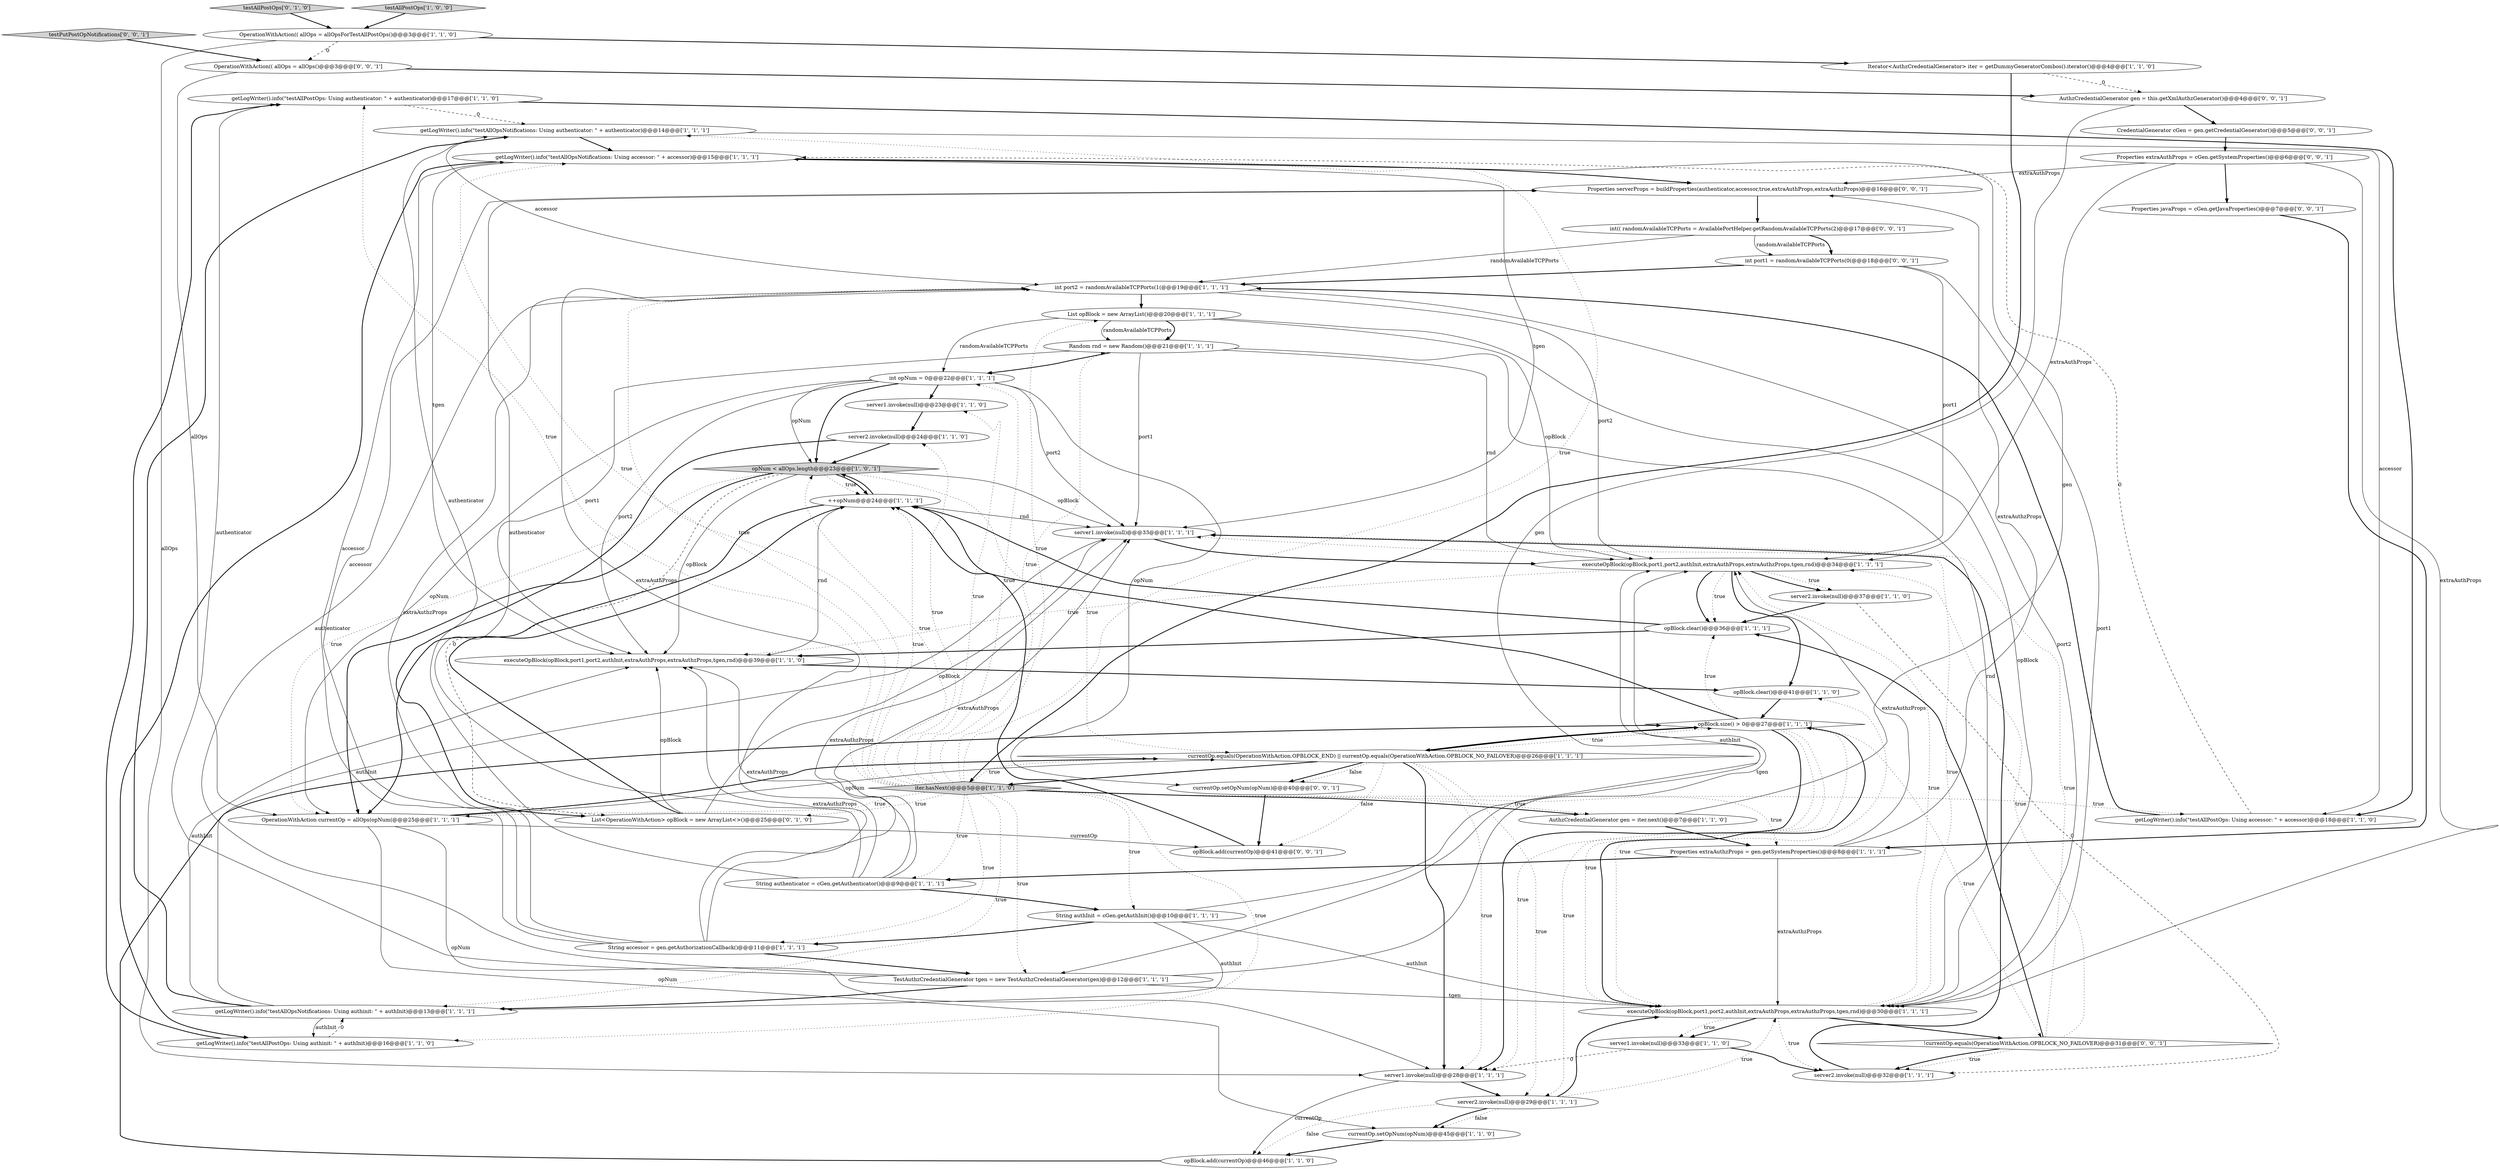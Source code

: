 digraph {
16 [style = filled, label = "getLogWriter().info(\"testAllPostOps: Using authenticator: \" + authenticator)@@@17@@@['1', '1', '0']", fillcolor = white, shape = ellipse image = "AAA0AAABBB1BBB"];
5 [style = filled, label = "++opNum@@@24@@@['1', '1', '1']", fillcolor = white, shape = ellipse image = "AAA0AAABBB1BBB"];
21 [style = filled, label = "iter.hasNext()@@@5@@@['1', '1', '0']", fillcolor = lightgray, shape = diamond image = "AAA0AAABBB1BBB"];
23 [style = filled, label = "currentOp.setOpNum(opNum)@@@45@@@['1', '1', '0']", fillcolor = white, shape = ellipse image = "AAA0AAABBB1BBB"];
42 [style = filled, label = "Properties javaProps = cGen.getJavaProperties()@@@7@@@['0', '0', '1']", fillcolor = white, shape = ellipse image = "AAA0AAABBB3BBB"];
27 [style = filled, label = "server1.invoke(null)@@@23@@@['1', '1', '0']", fillcolor = white, shape = ellipse image = "AAA0AAABBB1BBB"];
45 [style = filled, label = "testPutPostOpNotifications['0', '0', '1']", fillcolor = lightgray, shape = diamond image = "AAA0AAABBB3BBB"];
29 [style = filled, label = "opBlock.size() > 0@@@27@@@['1', '1', '1']", fillcolor = white, shape = diamond image = "AAA0AAABBB1BBB"];
39 [style = filled, label = "Random rnd = new Random()@@@21@@@['1', '1', '1']", fillcolor = white, shape = ellipse image = "AAA0AAABBB1BBB"];
19 [style = filled, label = "getLogWriter().info(\"testAllOpsNotifications: Using authenticator: \" + authenticator)@@@14@@@['1', '1', '1']", fillcolor = white, shape = ellipse image = "AAA0AAABBB1BBB"];
11 [style = filled, label = "int opNum = 0@@@22@@@['1', '1', '1']", fillcolor = white, shape = ellipse image = "AAA0AAABBB1BBB"];
38 [style = filled, label = "Iterator<AuthzCredentialGenerator> iter = getDummyGeneratorCombos().iterator()@@@4@@@['1', '1', '0']", fillcolor = white, shape = ellipse image = "AAA0AAABBB1BBB"];
15 [style = filled, label = "server2.invoke(null)@@@37@@@['1', '1', '0']", fillcolor = white, shape = ellipse image = "AAA0AAABBB1BBB"];
49 [style = filled, label = "int(( randomAvailableTCPPorts = AvailablePortHelper.getRandomAvailableTCPPorts(2)@@@17@@@['0', '0', '1']", fillcolor = white, shape = ellipse image = "AAA0AAABBB3BBB"];
17 [style = filled, label = "server2.invoke(null)@@@29@@@['1', '1', '1']", fillcolor = white, shape = ellipse image = "AAA0AAABBB1BBB"];
51 [style = filled, label = "CredentialGenerator cGen = gen.getCredentialGenerator()@@@5@@@['0', '0', '1']", fillcolor = white, shape = ellipse image = "AAA0AAABBB3BBB"];
18 [style = filled, label = "List opBlock = new ArrayList()@@@20@@@['1', '1', '1']", fillcolor = white, shape = ellipse image = "AAA0AAABBB1BBB"];
26 [style = filled, label = "getLogWriter().info(\"testAllOpsNotifications: Using authinit: \" + authInit)@@@13@@@['1', '1', '1']", fillcolor = white, shape = ellipse image = "AAA0AAABBB1BBB"];
31 [style = filled, label = "TestAuthzCredentialGenerator tgen = new TestAuthzCredentialGenerator(gen)@@@12@@@['1', '1', '1']", fillcolor = white, shape = ellipse image = "AAA0AAABBB1BBB"];
14 [style = filled, label = "getLogWriter().info(\"testAllOpsNotifications: Using accessor: \" + accessor)@@@15@@@['1', '1', '1']", fillcolor = white, shape = ellipse image = "AAA0AAABBB1BBB"];
48 [style = filled, label = "Properties serverProps = buildProperties(authenticator,accessor,true,extraAuthProps,extraAuthzProps)@@@16@@@['0', '0', '1']", fillcolor = white, shape = ellipse image = "AAA0AAABBB3BBB"];
52 [style = filled, label = "OperationWithAction(( allOps = allOps()@@@3@@@['0', '0', '1']", fillcolor = white, shape = ellipse image = "AAA0AAABBB3BBB"];
25 [style = filled, label = "int port2 = randomAvailableTCPPorts(1(@@@19@@@['1', '1', '1']", fillcolor = white, shape = ellipse image = "AAA0AAABBB1BBB"];
9 [style = filled, label = "server1.invoke(null)@@@33@@@['1', '1', '1']", fillcolor = white, shape = ellipse image = "AAA0AAABBB1BBB"];
37 [style = filled, label = "currentOp.equals(OperationWithAction.OPBLOCK_END) || currentOp.equals(OperationWithAction.OPBLOCK_NO_FAILOVER)@@@26@@@['1', '1', '1']", fillcolor = white, shape = diamond image = "AAA0AAABBB1BBB"];
24 [style = filled, label = "String accessor = gen.getAuthorizationCallback()@@@11@@@['1', '1', '1']", fillcolor = white, shape = ellipse image = "AAA0AAABBB1BBB"];
6 [style = filled, label = "getLogWriter().info(\"testAllPostOps: Using authinit: \" + authInit)@@@16@@@['1', '1', '0']", fillcolor = white, shape = ellipse image = "AAA0AAABBB1BBB"];
35 [style = filled, label = "server1.invoke(null)@@@28@@@['1', '1', '1']", fillcolor = white, shape = ellipse image = "AAA0AAABBB1BBB"];
4 [style = filled, label = "AuthzCredentialGenerator gen = iter.next()@@@7@@@['1', '1', '0']", fillcolor = white, shape = ellipse image = "AAA0AAABBB1BBB"];
41 [style = filled, label = "testAllPostOps['0', '1', '0']", fillcolor = lightgray, shape = diamond image = "AAA0AAABBB2BBB"];
50 [style = filled, label = "opBlock.add(currentOp)@@@41@@@['0', '0', '1']", fillcolor = white, shape = ellipse image = "AAA0AAABBB3BBB"];
28 [style = filled, label = "Properties extraAuthzProps = gen.getSystemProperties()@@@8@@@['1', '1', '1']", fillcolor = white, shape = ellipse image = "AAA0AAABBB1BBB"];
2 [style = filled, label = "opNum < allOps.length@@@23@@@['1', '0', '1']", fillcolor = lightgray, shape = diamond image = "AAA0AAABBB1BBB"];
1 [style = filled, label = "OperationWithAction currentOp = allOps(opNum(@@@25@@@['1', '1', '1']", fillcolor = white, shape = ellipse image = "AAA0AAABBB1BBB"];
12 [style = filled, label = "server2.invoke(null)@@@32@@@['1', '1', '1']", fillcolor = white, shape = ellipse image = "AAA0AAABBB1BBB"];
34 [style = filled, label = "opBlock.clear()@@@41@@@['1', '1', '0']", fillcolor = white, shape = ellipse image = "AAA0AAABBB1BBB"];
20 [style = filled, label = "getLogWriter().info(\"testAllPostOps: Using accessor: \" + accessor)@@@18@@@['1', '1', '0']", fillcolor = white, shape = ellipse image = "AAA0AAABBB1BBB"];
43 [style = filled, label = "Properties extraAuthProps = cGen.getSystemProperties()@@@6@@@['0', '0', '1']", fillcolor = white, shape = ellipse image = "AAA0AAABBB3BBB"];
46 [style = filled, label = "AuthzCredentialGenerator gen = this.getXmlAuthzGenerator()@@@4@@@['0', '0', '1']", fillcolor = white, shape = ellipse image = "AAA0AAABBB3BBB"];
10 [style = filled, label = "server2.invoke(null)@@@24@@@['1', '1', '0']", fillcolor = white, shape = ellipse image = "AAA0AAABBB1BBB"];
47 [style = filled, label = "currentOp.setOpNum(opNum)@@@40@@@['0', '0', '1']", fillcolor = white, shape = ellipse image = "AAA0AAABBB3BBB"];
22 [style = filled, label = "executeOpBlock(opBlock,port1,port2,authInit,extraAuthProps,extraAuthzProps,tgen,rnd)@@@34@@@['1', '1', '1']", fillcolor = white, shape = ellipse image = "AAA0AAABBB1BBB"];
0 [style = filled, label = "String authInit = cGen.getAuthInit()@@@10@@@['1', '1', '1']", fillcolor = white, shape = ellipse image = "AAA0AAABBB1BBB"];
36 [style = filled, label = "executeOpBlock(opBlock,port1,port2,authInit,extraAuthProps,extraAuthzProps,tgen,rnd)@@@39@@@['1', '1', '0']", fillcolor = white, shape = ellipse image = "AAA0AAABBB1BBB"];
40 [style = filled, label = "List<OperationWithAction> opBlock = new ArrayList<>()@@@25@@@['0', '1', '0']", fillcolor = white, shape = ellipse image = "AAA1AAABBB2BBB"];
44 [style = filled, label = "!currentOp.equals(OperationWithAction.OPBLOCK_NO_FAILOVER)@@@31@@@['0', '0', '1']", fillcolor = white, shape = diamond image = "AAA0AAABBB3BBB"];
32 [style = filled, label = "executeOpBlock(opBlock,port1,port2,authInit,extraAuthProps,extraAuthzProps,tgen,rnd)@@@30@@@['1', '1', '1']", fillcolor = white, shape = ellipse image = "AAA0AAABBB1BBB"];
7 [style = filled, label = "server1.invoke(null)@@@33@@@['1', '1', '0']", fillcolor = white, shape = ellipse image = "AAA0AAABBB1BBB"];
8 [style = filled, label = "opBlock.clear()@@@36@@@['1', '1', '1']", fillcolor = white, shape = ellipse image = "AAA0AAABBB1BBB"];
3 [style = filled, label = "String authenticator = cGen.getAuthenticator()@@@9@@@['1', '1', '1']", fillcolor = white, shape = ellipse image = "AAA0AAABBB1BBB"];
33 [style = filled, label = "OperationWithAction(( allOps = allOpsForTestAllPostOps()@@@3@@@['1', '1', '0']", fillcolor = white, shape = ellipse image = "AAA0AAABBB1BBB"];
53 [style = filled, label = "int port1 = randomAvailableTCPPorts(0(@@@18@@@['0', '0', '1']", fillcolor = white, shape = ellipse image = "AAA0AAABBB3BBB"];
30 [style = filled, label = "opBlock.add(currentOp)@@@46@@@['1', '1', '0']", fillcolor = white, shape = ellipse image = "AAA0AAABBB1BBB"];
13 [style = filled, label = "testAllPostOps['1', '0', '0']", fillcolor = lightgray, shape = diamond image = "AAA0AAABBB1BBB"];
23->30 [style = bold, label=""];
43->22 [style = solid, label="extraAuthProps"];
28->3 [style = bold, label=""];
29->32 [style = dotted, label="true"];
17->30 [style = dotted, label="false"];
17->23 [style = dotted, label="false"];
31->16 [style = solid, label="authenticator"];
37->35 [style = bold, label=""];
5->1 [style = bold, label=""];
24->36 [style = solid, label="extraAuthzProps"];
2->5 [style = dotted, label="true"];
44->12 [style = dotted, label="true"];
53->25 [style = bold, label=""];
7->35 [style = dashed, label="0"];
21->5 [style = dotted, label="true"];
51->43 [style = bold, label=""];
21->40 [style = dotted, label="true"];
1->37 [style = bold, label=""];
43->42 [style = bold, label=""];
24->9 [style = solid, label="extraAuthzProps"];
37->29 [style = dotted, label="true"];
20->25 [style = bold, label=""];
11->27 [style = bold, label=""];
44->22 [style = dotted, label="true"];
10->40 [style = bold, label=""];
2->1 [style = bold, label=""];
19->25 [style = solid, label="accessor"];
25->32 [style = solid, label="port2"];
17->23 [style = bold, label=""];
32->22 [style = dotted, label="true"];
32->7 [style = bold, label=""];
21->14 [style = dotted, label="true"];
21->11 [style = dotted, label="true"];
34->29 [style = bold, label=""];
11->2 [style = solid, label="opNum"];
28->22 [style = solid, label="extraAuthzProps"];
1->50 [style = solid, label="currentOp"];
21->4 [style = bold, label=""];
15->8 [style = bold, label=""];
1->23 [style = solid, label="opNum"];
39->32 [style = solid, label="rnd"];
0->32 [style = solid, label="authInit"];
22->15 [style = dotted, label="true"];
2->36 [style = solid, label="opBlock"];
21->0 [style = dotted, label="true"];
35->17 [style = bold, label=""];
8->5 [style = bold, label=""];
49->25 [style = solid, label="randomAvailableTCPPorts"];
5->36 [style = solid, label="rnd"];
21->18 [style = dotted, label="true"];
31->25 [style = solid, label="authenticator"];
21->37 [style = dotted, label="true"];
24->48 [style = solid, label="accessor"];
21->24 [style = dotted, label="true"];
49->53 [style = bold, label=""];
29->5 [style = bold, label=""];
28->48 [style = solid, label="extraAuthzProps"];
21->2 [style = dotted, label="true"];
31->26 [style = bold, label=""];
0->22 [style = solid, label="authInit"];
21->20 [style = dotted, label="true"];
3->19 [style = solid, label="authenticator"];
26->19 [style = bold, label=""];
12->9 [style = bold, label=""];
53->22 [style = solid, label="port1"];
2->1 [style = dotted, label="true"];
17->32 [style = bold, label=""];
19->20 [style = solid, label="accessor"];
37->21 [style = bold, label=""];
40->36 [style = solid, label="opBlock"];
7->12 [style = bold, label=""];
32->7 [style = dotted, label="true"];
1->35 [style = solid, label="opNum"];
31->32 [style = solid, label="tgen"];
22->36 [style = dotted, label="true"];
32->34 [style = dotted, label="true"];
45->52 [style = bold, label=""];
44->8 [style = bold, label=""];
21->27 [style = dotted, label="true"];
52->1 [style = solid, label="allOps"];
19->14 [style = bold, label=""];
37->35 [style = dotted, label="true"];
32->29 [style = bold, label=""];
11->36 [style = solid, label="port2"];
18->32 [style = solid, label="opBlock"];
33->52 [style = dashed, label="0"];
21->25 [style = dotted, label="true"];
50->5 [style = bold, label=""];
39->11 [style = bold, label=""];
18->11 [style = solid, label="randomAvailableTCPPorts"];
40->5 [style = bold, label=""];
8->36 [style = bold, label=""];
14->9 [style = solid, label="tgen"];
41->33 [style = bold, label=""];
42->28 [style = bold, label=""];
29->8 [style = dotted, label="true"];
52->46 [style = bold, label=""];
16->19 [style = dashed, label="0"];
29->35 [style = bold, label=""];
49->53 [style = solid, label="randomAvailableTCPPorts"];
18->39 [style = bold, label=""];
32->12 [style = dotted, label="true"];
29->35 [style = dotted, label="true"];
29->44 [style = dotted, label="true"];
2->40 [style = dashed, label="0"];
21->3 [style = dotted, label="true"];
21->1 [style = dotted, label="true"];
32->9 [style = dotted, label="true"];
31->22 [style = solid, label="tgen"];
25->18 [style = bold, label=""];
46->51 [style = bold, label=""];
21->39 [style = dotted, label="true"];
21->10 [style = dotted, label="true"];
2->37 [style = dotted, label="true"];
26->6 [style = solid, label="authInit"];
11->2 [style = bold, label=""];
5->9 [style = solid, label="rnd"];
0->24 [style = bold, label=""];
35->30 [style = solid, label="currentOp"];
38->21 [style = bold, label=""];
6->16 [style = bold, label=""];
3->25 [style = solid, label="extraAuthProps"];
37->29 [style = bold, label=""];
18->22 [style = solid, label="opBlock"];
24->31 [style = bold, label=""];
37->50 [style = dotted, label="false"];
14->48 [style = bold, label=""];
33->38 [style = bold, label=""];
33->35 [style = solid, label="allOps"];
21->6 [style = dotted, label="true"];
26->36 [style = solid, label="authInit"];
43->32 [style = solid, label="extraAuthProps"];
37->47 [style = bold, label=""];
39->22 [style = solid, label="rnd"];
21->16 [style = dotted, label="true"];
21->31 [style = dotted, label="true"];
28->32 [style = solid, label="extraAuthzProps"];
37->17 [style = dotted, label="true"];
15->12 [style = dashed, label="0"];
11->1 [style = solid, label="opNum"];
21->28 [style = dotted, label="true"];
5->2 [style = bold, label=""];
9->22 [style = bold, label=""];
18->39 [style = solid, label="randomAvailableTCPPorts"];
37->47 [style = dotted, label="false"];
44->12 [style = bold, label=""];
48->49 [style = bold, label=""];
22->8 [style = bold, label=""];
10->2 [style = bold, label=""];
24->14 [style = solid, label="accessor"];
14->36 [style = solid, label="tgen"];
25->22 [style = solid, label="port2"];
29->17 [style = dotted, label="true"];
3->48 [style = solid, label="authenticator"];
6->26 [style = dashed, label="0"];
20->14 [style = dashed, label="0"];
2->5 [style = bold, label=""];
29->37 [style = bold, label=""];
1->37 [style = solid, label="opNum"];
46->31 [style = solid, label="gen"];
2->9 [style = solid, label="opBlock"];
39->9 [style = solid, label="port1"];
4->14 [style = solid, label="gen"];
22->8 [style = dotted, label="true"];
13->33 [style = bold, label=""];
44->9 [style = dotted, label="true"];
22->15 [style = bold, label=""];
39->36 [style = solid, label="port1"];
0->26 [style = solid, label="authInit"];
17->32 [style = dotted, label="true"];
11->9 [style = solid, label="port2"];
21->26 [style = dotted, label="true"];
4->28 [style = bold, label=""];
22->34 [style = bold, label=""];
47->50 [style = bold, label=""];
36->34 [style = bold, label=""];
3->0 [style = bold, label=""];
27->10 [style = bold, label=""];
38->46 [style = dashed, label="0"];
40->9 [style = solid, label="opBlock"];
3->9 [style = solid, label="extraAuthProps"];
21->19 [style = dotted, label="true"];
14->6 [style = bold, label=""];
16->20 [style = bold, label=""];
32->44 [style = bold, label=""];
11->47 [style = solid, label="opNum"];
24->25 [style = solid, label="extraAuthzProps"];
43->48 [style = solid, label="extraAuthProps"];
53->32 [style = solid, label="port1"];
3->36 [style = solid, label="extraAuthProps"];
21->4 [style = dotted, label="true"];
26->9 [style = solid, label="authInit"];
30->29 [style = bold, label=""];
}
